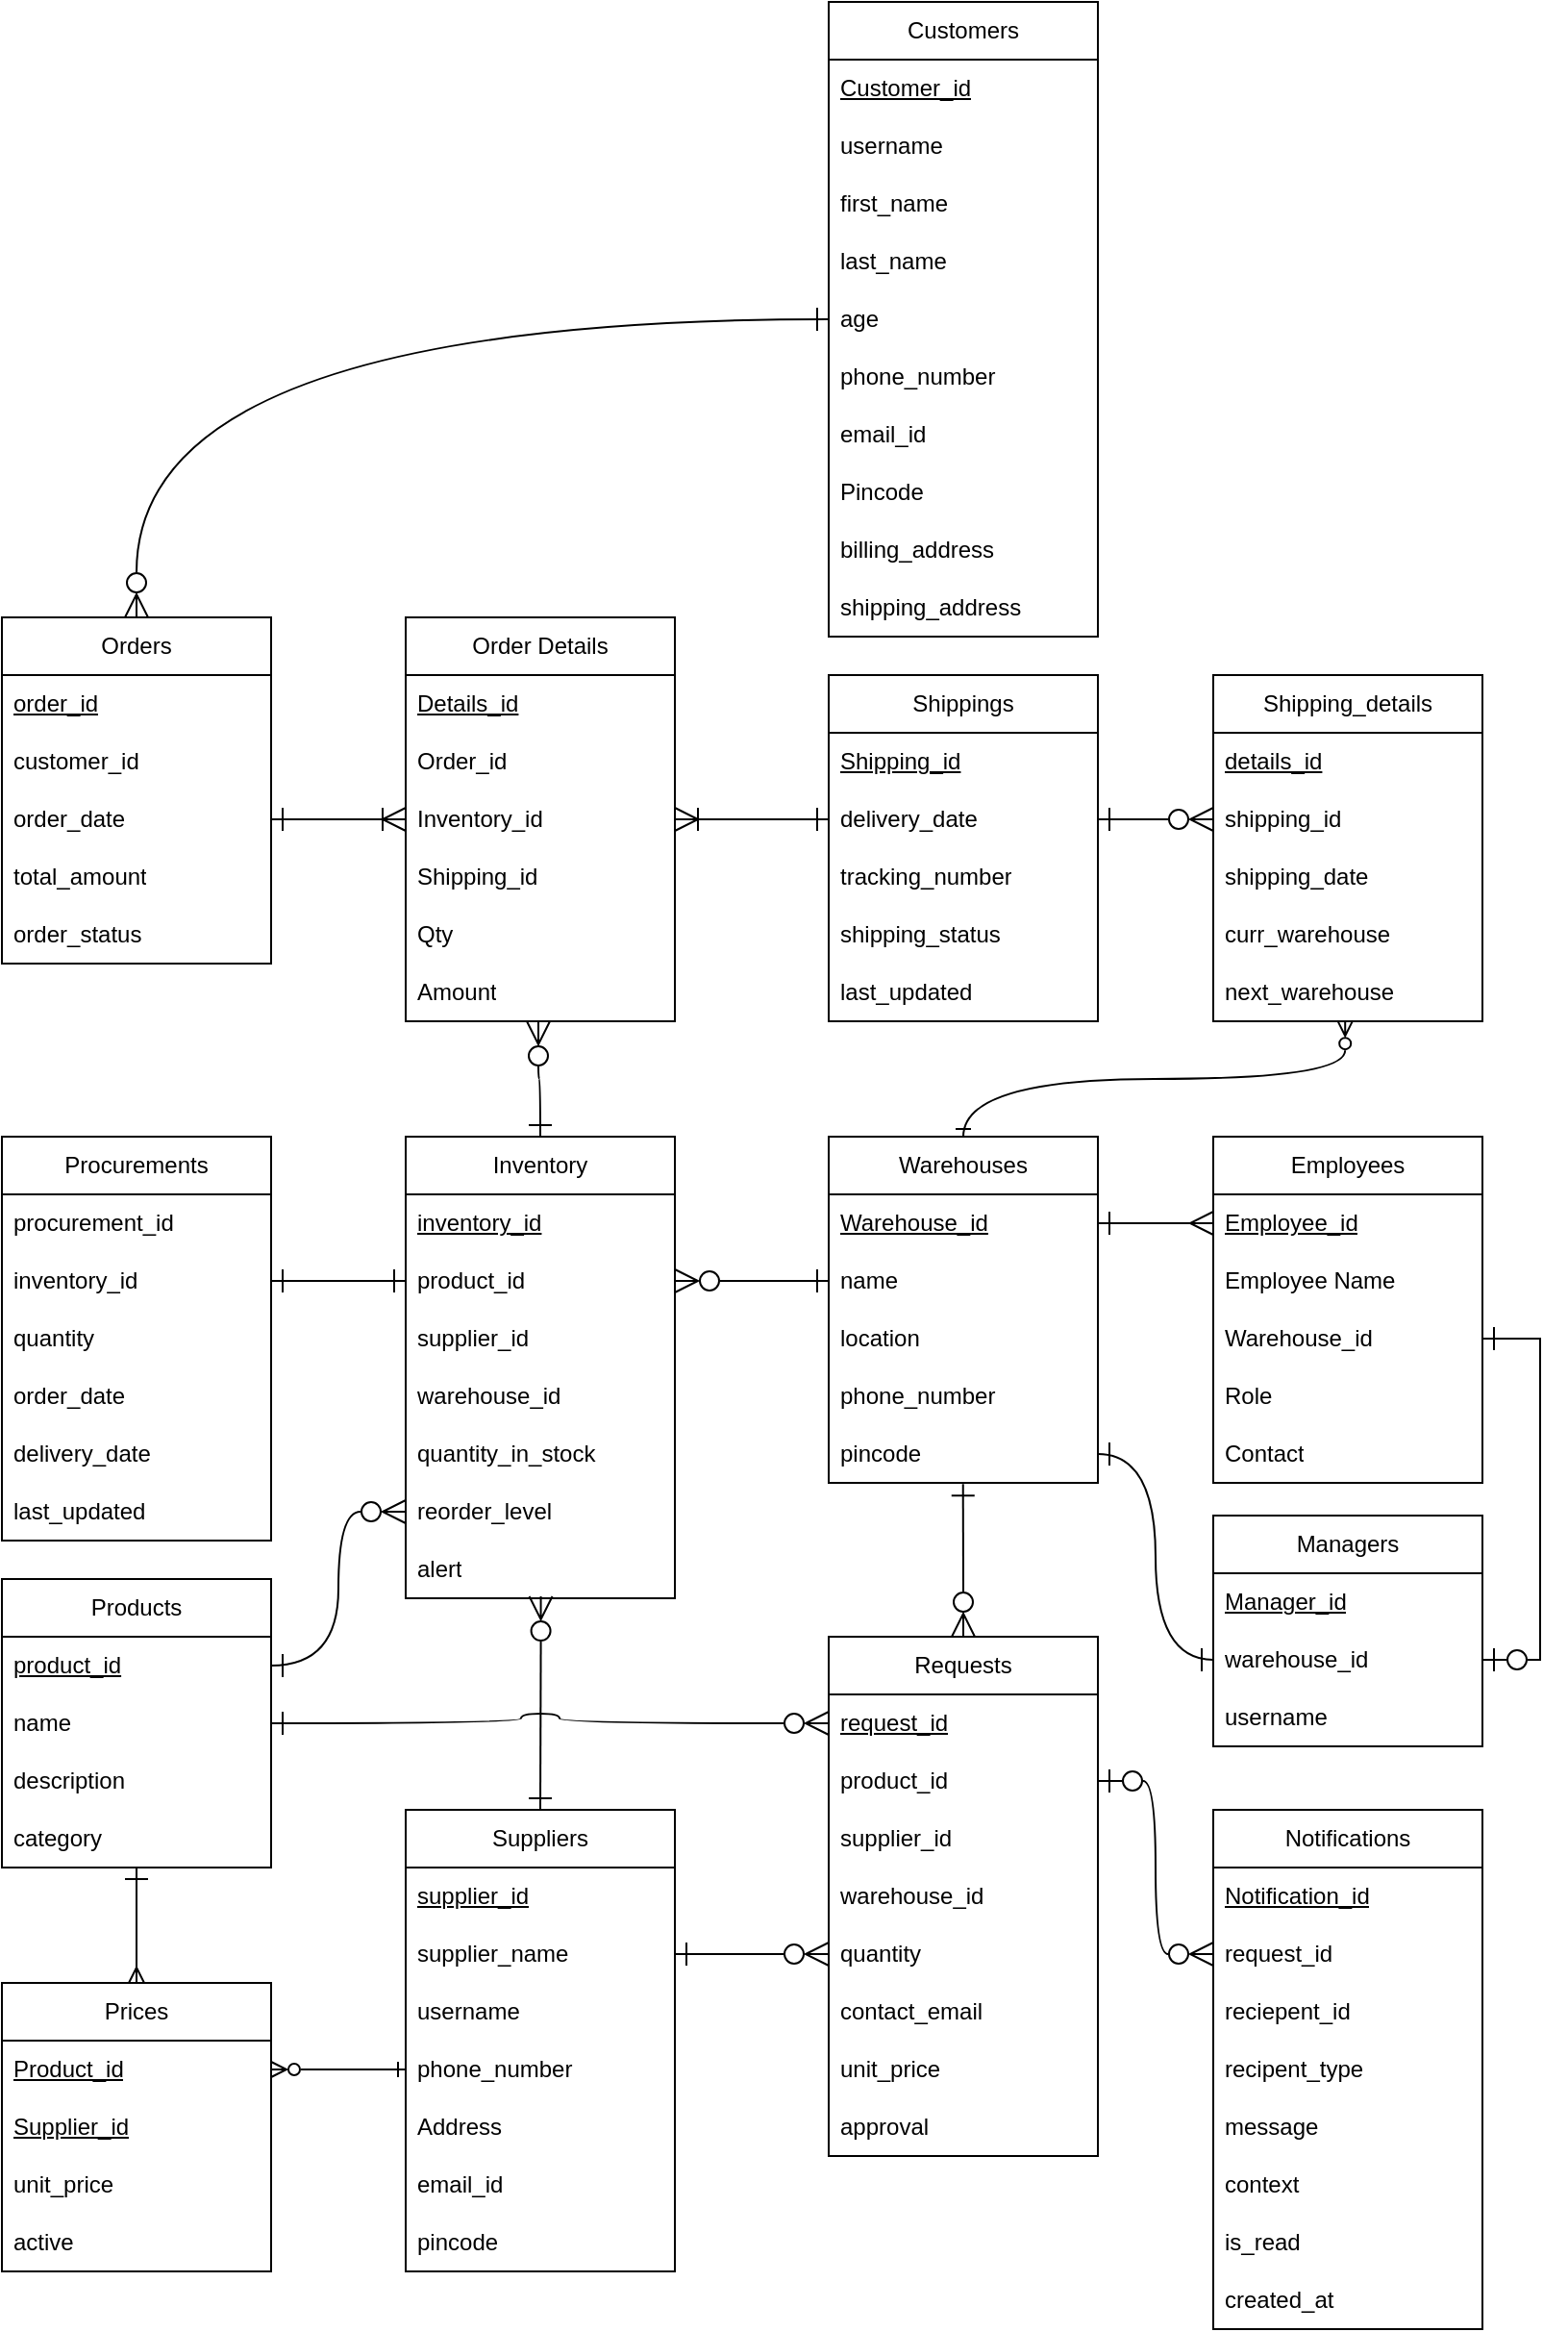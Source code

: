 <mxfile version="26.0.16">
  <diagram name="Page-1" id="Km6-cNK6V3gdRRx0hxhh">
    <mxGraphModel dx="1247" dy="750" grid="1" gridSize="10" guides="1" tooltips="1" connect="1" arrows="1" fold="1" page="1" pageScale="1" pageWidth="1169" pageHeight="1654" background="none" math="0" shadow="0">
      <root>
        <mxCell id="0" />
        <mxCell id="1" parent="0" />
        <mxCell id="Ga13pcRzrcbJUAFMPAMA-5" value="Products" style="swimlane;fontStyle=0;childLayout=stackLayout;horizontal=1;startSize=30;horizontalStack=0;resizeParent=1;resizeParentMax=0;resizeLast=0;collapsible=1;marginBottom=0;whiteSpace=wrap;html=1;" parent="1" vertex="1">
          <mxGeometry x="110" y="860" width="140" height="150" as="geometry" />
        </mxCell>
        <mxCell id="Ga13pcRzrcbJUAFMPAMA-6" value="&lt;u&gt;product_id&lt;span style=&quot;white-space: pre;&quot;&gt;&#x9;&lt;/span&gt;&lt;/u&gt;" style="text;strokeColor=none;fillColor=none;align=left;verticalAlign=middle;spacingLeft=4;spacingRight=4;overflow=hidden;points=[[0,0.5],[1,0.5]];portConstraint=eastwest;rotatable=0;whiteSpace=wrap;html=1;" parent="Ga13pcRzrcbJUAFMPAMA-5" vertex="1">
          <mxGeometry y="30" width="140" height="30" as="geometry" />
        </mxCell>
        <mxCell id="Ga13pcRzrcbJUAFMPAMA-9" value="name" style="text;strokeColor=none;fillColor=none;align=left;verticalAlign=middle;spacingLeft=4;spacingRight=4;overflow=hidden;points=[[0,0.5],[1,0.5]];portConstraint=eastwest;rotatable=0;whiteSpace=wrap;html=1;" parent="Ga13pcRzrcbJUAFMPAMA-5" vertex="1">
          <mxGeometry y="60" width="140" height="30" as="geometry" />
        </mxCell>
        <mxCell id="ywfWl_hOC2knivbd9Ome-31" value="description" style="text;strokeColor=none;fillColor=none;align=left;verticalAlign=middle;spacingLeft=4;spacingRight=4;overflow=hidden;points=[[0,0.5],[1,0.5]];portConstraint=eastwest;rotatable=0;whiteSpace=wrap;html=1;" vertex="1" parent="Ga13pcRzrcbJUAFMPAMA-5">
          <mxGeometry y="90" width="140" height="30" as="geometry" />
        </mxCell>
        <mxCell id="Ga13pcRzrcbJUAFMPAMA-34" value="category" style="text;strokeColor=none;fillColor=none;align=left;verticalAlign=middle;spacingLeft=4;spacingRight=4;overflow=hidden;points=[[0,0.5],[1,0.5]];portConstraint=eastwest;rotatable=0;whiteSpace=wrap;html=1;" parent="Ga13pcRzrcbJUAFMPAMA-5" vertex="1">
          <mxGeometry y="120" width="140" height="30" as="geometry" />
        </mxCell>
        <mxCell id="Ga13pcRzrcbJUAFMPAMA-12" value="Inventory" style="swimlane;fontStyle=0;childLayout=stackLayout;horizontal=1;startSize=30;horizontalStack=0;resizeParent=1;resizeParentMax=0;resizeLast=0;collapsible=1;marginBottom=0;whiteSpace=wrap;html=1;" parent="1" vertex="1">
          <mxGeometry x="320" y="630" width="140" height="240" as="geometry">
            <mxRectangle x="390" y="195" width="90" height="30" as="alternateBounds" />
          </mxGeometry>
        </mxCell>
        <mxCell id="Ga13pcRzrcbJUAFMPAMA-63" value="&lt;u&gt;inventory_id&lt;/u&gt;" style="text;strokeColor=none;fillColor=none;align=left;verticalAlign=middle;spacingLeft=4;spacingRight=4;overflow=hidden;points=[[0,0.5],[1,0.5]];portConstraint=eastwest;rotatable=0;whiteSpace=wrap;html=1;" parent="Ga13pcRzrcbJUAFMPAMA-12" vertex="1">
          <mxGeometry y="30" width="140" height="30" as="geometry" />
        </mxCell>
        <mxCell id="Ga13pcRzrcbJUAFMPAMA-13" value="product_id" style="text;strokeColor=none;fillColor=none;align=left;verticalAlign=middle;spacingLeft=4;spacingRight=4;overflow=hidden;points=[[0,0.5],[1,0.5]];portConstraint=eastwest;rotatable=0;whiteSpace=wrap;html=1;" parent="Ga13pcRzrcbJUAFMPAMA-12" vertex="1">
          <mxGeometry y="60" width="140" height="30" as="geometry" />
        </mxCell>
        <mxCell id="Ga13pcRzrcbJUAFMPAMA-14" value="supplier_id" style="text;strokeColor=none;fillColor=none;align=left;verticalAlign=middle;spacingLeft=4;spacingRight=4;overflow=hidden;points=[[0,0.5],[1,0.5]];portConstraint=eastwest;rotatable=0;whiteSpace=wrap;html=1;" parent="Ga13pcRzrcbJUAFMPAMA-12" vertex="1">
          <mxGeometry y="90" width="140" height="30" as="geometry" />
        </mxCell>
        <mxCell id="Ga13pcRzrcbJUAFMPAMA-15" value="warehouse_id" style="text;strokeColor=none;fillColor=none;align=left;verticalAlign=middle;spacingLeft=4;spacingRight=4;overflow=hidden;points=[[0,0.5],[1,0.5]];portConstraint=eastwest;rotatable=0;whiteSpace=wrap;html=1;" parent="Ga13pcRzrcbJUAFMPAMA-12" vertex="1">
          <mxGeometry y="120" width="140" height="30" as="geometry" />
        </mxCell>
        <mxCell id="Ga13pcRzrcbJUAFMPAMA-27" value="quantity_in_stock" style="text;strokeColor=none;fillColor=none;align=left;verticalAlign=middle;spacingLeft=4;spacingRight=4;overflow=hidden;points=[[0,0.5],[1,0.5]];portConstraint=eastwest;rotatable=0;whiteSpace=wrap;html=1;" parent="Ga13pcRzrcbJUAFMPAMA-12" vertex="1">
          <mxGeometry y="150" width="140" height="30" as="geometry" />
        </mxCell>
        <mxCell id="Ga13pcRzrcbJUAFMPAMA-96" value="reorder_level" style="text;strokeColor=none;fillColor=none;align=left;verticalAlign=middle;spacingLeft=4;spacingRight=4;overflow=hidden;points=[[0,0.5],[1,0.5]];portConstraint=eastwest;rotatable=0;whiteSpace=wrap;html=1;" parent="Ga13pcRzrcbJUAFMPAMA-12" vertex="1">
          <mxGeometry y="180" width="140" height="30" as="geometry" />
        </mxCell>
        <mxCell id="ywfWl_hOC2knivbd9Ome-47" value="alert" style="text;strokeColor=none;fillColor=none;align=left;verticalAlign=middle;spacingLeft=4;spacingRight=4;overflow=hidden;points=[[0,0.5],[1,0.5]];portConstraint=eastwest;rotatable=0;whiteSpace=wrap;html=1;" vertex="1" parent="Ga13pcRzrcbJUAFMPAMA-12">
          <mxGeometry y="210" width="140" height="30" as="geometry" />
        </mxCell>
        <mxCell id="Ga13pcRzrcbJUAFMPAMA-16" value="Suppliers" style="swimlane;fontStyle=0;childLayout=stackLayout;horizontal=1;startSize=30;horizontalStack=0;resizeParent=1;resizeParentMax=0;resizeLast=0;collapsible=1;marginBottom=0;whiteSpace=wrap;html=1;" parent="1" vertex="1">
          <mxGeometry x="320" y="980" width="140" height="240" as="geometry" />
        </mxCell>
        <mxCell id="Ga13pcRzrcbJUAFMPAMA-18" value="&lt;u&gt;supplier_id&lt;/u&gt;" style="text;strokeColor=none;fillColor=none;align=left;verticalAlign=middle;spacingLeft=4;spacingRight=4;overflow=hidden;points=[[0,0.5],[1,0.5]];portConstraint=eastwest;rotatable=0;whiteSpace=wrap;html=1;" parent="Ga13pcRzrcbJUAFMPAMA-16" vertex="1">
          <mxGeometry y="30" width="140" height="30" as="geometry" />
        </mxCell>
        <mxCell id="Ga13pcRzrcbJUAFMPAMA-17" value="supplier_name" style="text;strokeColor=none;fillColor=none;align=left;verticalAlign=middle;spacingLeft=4;spacingRight=4;overflow=hidden;points=[[0,0.5],[1,0.5]];portConstraint=eastwest;rotatable=0;whiteSpace=wrap;html=1;" parent="Ga13pcRzrcbJUAFMPAMA-16" vertex="1">
          <mxGeometry y="60" width="140" height="30" as="geometry" />
        </mxCell>
        <mxCell id="ywfWl_hOC2knivbd9Ome-32" value="username" style="text;strokeColor=none;fillColor=none;align=left;verticalAlign=middle;spacingLeft=4;spacingRight=4;overflow=hidden;points=[[0,0.5],[1,0.5]];portConstraint=eastwest;rotatable=0;whiteSpace=wrap;html=1;" vertex="1" parent="Ga13pcRzrcbJUAFMPAMA-16">
          <mxGeometry y="90" width="140" height="30" as="geometry" />
        </mxCell>
        <mxCell id="Ga13pcRzrcbJUAFMPAMA-19" value="phone_number" style="text;strokeColor=none;fillColor=none;align=left;verticalAlign=middle;spacingLeft=4;spacingRight=4;overflow=hidden;points=[[0,0.5],[1,0.5]];portConstraint=eastwest;rotatable=0;whiteSpace=wrap;html=1;" parent="Ga13pcRzrcbJUAFMPAMA-16" vertex="1">
          <mxGeometry y="120" width="140" height="30" as="geometry" />
        </mxCell>
        <mxCell id="Ga13pcRzrcbJUAFMPAMA-36" value="Address" style="text;strokeColor=none;fillColor=none;align=left;verticalAlign=middle;spacingLeft=4;spacingRight=4;overflow=hidden;points=[[0,0.5],[1,0.5]];portConstraint=eastwest;rotatable=0;whiteSpace=wrap;html=1;" parent="Ga13pcRzrcbJUAFMPAMA-16" vertex="1">
          <mxGeometry y="150" width="140" height="30" as="geometry" />
        </mxCell>
        <mxCell id="ywfWl_hOC2knivbd9Ome-33" value="email_id" style="text;strokeColor=none;fillColor=none;align=left;verticalAlign=middle;spacingLeft=4;spacingRight=4;overflow=hidden;points=[[0,0.5],[1,0.5]];portConstraint=eastwest;rotatable=0;whiteSpace=wrap;html=1;" vertex="1" parent="Ga13pcRzrcbJUAFMPAMA-16">
          <mxGeometry y="180" width="140" height="30" as="geometry" />
        </mxCell>
        <mxCell id="ywfWl_hOC2knivbd9Ome-34" value="pincode" style="text;strokeColor=none;fillColor=none;align=left;verticalAlign=middle;spacingLeft=4;spacingRight=4;overflow=hidden;points=[[0,0.5],[1,0.5]];portConstraint=eastwest;rotatable=0;whiteSpace=wrap;html=1;" vertex="1" parent="Ga13pcRzrcbJUAFMPAMA-16">
          <mxGeometry y="210" width="140" height="30" as="geometry" />
        </mxCell>
        <mxCell id="Ga13pcRzrcbJUAFMPAMA-20" value="Warehouses" style="swimlane;fontStyle=0;childLayout=stackLayout;horizontal=1;startSize=30;horizontalStack=0;resizeParent=1;resizeParentMax=0;resizeLast=0;collapsible=1;marginBottom=0;whiteSpace=wrap;html=1;" parent="1" vertex="1">
          <mxGeometry x="540" y="630" width="140" height="180" as="geometry">
            <mxRectangle x="670" y="165" width="100" height="30" as="alternateBounds" />
          </mxGeometry>
        </mxCell>
        <mxCell id="Ga13pcRzrcbJUAFMPAMA-23" value="&lt;u&gt;Warehouse_id&lt;/u&gt;" style="text;strokeColor=none;fillColor=none;align=left;verticalAlign=middle;spacingLeft=4;spacingRight=4;overflow=hidden;points=[[0,0.5],[1,0.5]];portConstraint=eastwest;rotatable=0;whiteSpace=wrap;html=1;" parent="Ga13pcRzrcbJUAFMPAMA-20" vertex="1">
          <mxGeometry y="30" width="140" height="30" as="geometry" />
        </mxCell>
        <mxCell id="Ga13pcRzrcbJUAFMPAMA-22" value="name" style="text;strokeColor=none;fillColor=none;align=left;verticalAlign=middle;spacingLeft=4;spacingRight=4;overflow=hidden;points=[[0,0.5],[1,0.5]];portConstraint=eastwest;rotatable=0;whiteSpace=wrap;html=1;" parent="Ga13pcRzrcbJUAFMPAMA-20" vertex="1">
          <mxGeometry y="60" width="140" height="30" as="geometry" />
        </mxCell>
        <mxCell id="Ga13pcRzrcbJUAFMPAMA-24" value="location" style="text;strokeColor=none;fillColor=none;align=left;verticalAlign=middle;spacingLeft=4;spacingRight=4;overflow=hidden;points=[[0,0.5],[1,0.5]];portConstraint=eastwest;rotatable=0;whiteSpace=wrap;html=1;" parent="Ga13pcRzrcbJUAFMPAMA-20" vertex="1">
          <mxGeometry y="90" width="140" height="30" as="geometry" />
        </mxCell>
        <mxCell id="Ga13pcRzrcbJUAFMPAMA-25" value="phone_number" style="text;strokeColor=none;fillColor=none;align=left;verticalAlign=middle;spacingLeft=4;spacingRight=4;overflow=hidden;points=[[0,0.5],[1,0.5]];portConstraint=eastwest;rotatable=0;whiteSpace=wrap;html=1;" parent="Ga13pcRzrcbJUAFMPAMA-20" vertex="1">
          <mxGeometry y="120" width="140" height="30" as="geometry" />
        </mxCell>
        <mxCell id="ywfWl_hOC2knivbd9Ome-40" value="pincode" style="text;strokeColor=none;fillColor=none;align=left;verticalAlign=middle;spacingLeft=4;spacingRight=4;overflow=hidden;points=[[0,0.5],[1,0.5]];portConstraint=eastwest;rotatable=0;whiteSpace=wrap;html=1;" vertex="1" parent="Ga13pcRzrcbJUAFMPAMA-20">
          <mxGeometry y="150" width="140" height="30" as="geometry" />
        </mxCell>
        <mxCell id="Ga13pcRzrcbJUAFMPAMA-37" value="Order Details" style="swimlane;fontStyle=0;childLayout=stackLayout;horizontal=1;startSize=30;horizontalStack=0;resizeParent=1;resizeParentMax=0;resizeLast=0;collapsible=1;marginBottom=0;whiteSpace=wrap;html=1;" parent="1" vertex="1">
          <mxGeometry x="320" y="360" width="140" height="210" as="geometry" />
        </mxCell>
        <mxCell id="Ga13pcRzrcbJUAFMPAMA-62" value="&lt;u&gt;Details_id&lt;/u&gt;" style="text;strokeColor=none;fillColor=none;align=left;verticalAlign=middle;spacingLeft=4;spacingRight=4;overflow=hidden;points=[[0,0.5],[1,0.5]];portConstraint=eastwest;rotatable=0;whiteSpace=wrap;html=1;" parent="Ga13pcRzrcbJUAFMPAMA-37" vertex="1">
          <mxGeometry y="30" width="140" height="30" as="geometry" />
        </mxCell>
        <mxCell id="Ga13pcRzrcbJUAFMPAMA-39" value="Order_id" style="text;strokeColor=none;fillColor=none;align=left;verticalAlign=middle;spacingLeft=4;spacingRight=4;overflow=hidden;points=[[0,0.5],[1,0.5]];portConstraint=eastwest;rotatable=0;whiteSpace=wrap;html=1;" parent="Ga13pcRzrcbJUAFMPAMA-37" vertex="1">
          <mxGeometry y="60" width="140" height="30" as="geometry" />
        </mxCell>
        <mxCell id="Ga13pcRzrcbJUAFMPAMA-38" value="Inventory_id" style="text;strokeColor=none;fillColor=none;align=left;verticalAlign=middle;spacingLeft=4;spacingRight=4;overflow=hidden;points=[[0,0.5],[1,0.5]];portConstraint=eastwest;rotatable=0;whiteSpace=wrap;html=1;" parent="Ga13pcRzrcbJUAFMPAMA-37" vertex="1">
          <mxGeometry y="90" width="140" height="30" as="geometry" />
        </mxCell>
        <mxCell id="Ga13pcRzrcbJUAFMPAMA-43" value="Shipping_id" style="text;strokeColor=none;fillColor=none;align=left;verticalAlign=middle;spacingLeft=4;spacingRight=4;overflow=hidden;points=[[0,0.5],[1,0.5]];portConstraint=eastwest;rotatable=0;whiteSpace=wrap;html=1;" parent="Ga13pcRzrcbJUAFMPAMA-37" vertex="1">
          <mxGeometry y="120" width="140" height="30" as="geometry" />
        </mxCell>
        <mxCell id="Ga13pcRzrcbJUAFMPAMA-40" value="Qty" style="text;strokeColor=none;fillColor=none;align=left;verticalAlign=middle;spacingLeft=4;spacingRight=4;overflow=hidden;points=[[0,0.5],[1,0.5]];portConstraint=eastwest;rotatable=0;whiteSpace=wrap;html=1;" parent="Ga13pcRzrcbJUAFMPAMA-37" vertex="1">
          <mxGeometry y="150" width="140" height="30" as="geometry" />
        </mxCell>
        <mxCell id="ywfWl_hOC2knivbd9Ome-50" value="Amount" style="text;strokeColor=none;fillColor=none;align=left;verticalAlign=middle;spacingLeft=4;spacingRight=4;overflow=hidden;points=[[0,0.5],[1,0.5]];portConstraint=eastwest;rotatable=0;whiteSpace=wrap;html=1;" vertex="1" parent="Ga13pcRzrcbJUAFMPAMA-37">
          <mxGeometry y="180" width="140" height="30" as="geometry" />
        </mxCell>
        <mxCell id="Ga13pcRzrcbJUAFMPAMA-45" value="Shippings" style="swimlane;fontStyle=0;childLayout=stackLayout;horizontal=1;startSize=30;horizontalStack=0;resizeParent=1;resizeParentMax=0;resizeLast=0;collapsible=1;marginBottom=0;whiteSpace=wrap;html=1;" parent="1" vertex="1">
          <mxGeometry x="540" y="390" width="140" height="180" as="geometry">
            <mxRectangle x="600" y="590" width="90" height="30" as="alternateBounds" />
          </mxGeometry>
        </mxCell>
        <mxCell id="Ga13pcRzrcbJUAFMPAMA-47" value="Shipping_id" style="text;strokeColor=none;fillColor=none;align=left;verticalAlign=middle;spacingLeft=4;spacingRight=4;overflow=hidden;points=[[0,0.5],[1,0.5]];portConstraint=eastwest;rotatable=0;whiteSpace=wrap;html=1;fontStyle=4" parent="Ga13pcRzrcbJUAFMPAMA-45" vertex="1">
          <mxGeometry y="30" width="140" height="30" as="geometry" />
        </mxCell>
        <mxCell id="Ga13pcRzrcbJUAFMPAMA-50" value="delivery_date" style="text;strokeColor=none;fillColor=none;align=left;verticalAlign=middle;spacingLeft=4;spacingRight=4;overflow=hidden;points=[[0,0.5],[1,0.5]];portConstraint=eastwest;rotatable=0;whiteSpace=wrap;html=1;" parent="Ga13pcRzrcbJUAFMPAMA-45" vertex="1">
          <mxGeometry y="60" width="140" height="30" as="geometry" />
        </mxCell>
        <mxCell id="Ga13pcRzrcbJUAFMPAMA-52" value="tracking_number" style="text;strokeColor=none;fillColor=none;align=left;verticalAlign=middle;spacingLeft=4;spacingRight=4;overflow=hidden;points=[[0,0.5],[1,0.5]];portConstraint=eastwest;rotatable=0;whiteSpace=wrap;html=1;" parent="Ga13pcRzrcbJUAFMPAMA-45" vertex="1">
          <mxGeometry y="90" width="140" height="30" as="geometry" />
        </mxCell>
        <mxCell id="Ga13pcRzrcbJUAFMPAMA-90" value="shipping_status" style="text;strokeColor=none;fillColor=none;align=left;verticalAlign=middle;spacingLeft=4;spacingRight=4;overflow=hidden;points=[[0,0.5],[1,0.5]];portConstraint=eastwest;rotatable=0;whiteSpace=wrap;html=1;" parent="Ga13pcRzrcbJUAFMPAMA-45" vertex="1">
          <mxGeometry y="120" width="140" height="30" as="geometry" />
        </mxCell>
        <mxCell id="ywfWl_hOC2knivbd9Ome-21" value="last_updated" style="text;strokeColor=none;fillColor=none;align=left;verticalAlign=middle;spacingLeft=4;spacingRight=4;overflow=hidden;points=[[0,0.5],[1,0.5]];portConstraint=eastwest;rotatable=0;whiteSpace=wrap;html=1;" vertex="1" parent="Ga13pcRzrcbJUAFMPAMA-45">
          <mxGeometry y="150" width="140" height="30" as="geometry" />
        </mxCell>
        <mxCell id="Ga13pcRzrcbJUAFMPAMA-53" value="Orders" style="swimlane;fontStyle=0;childLayout=stackLayout;horizontal=1;startSize=30;horizontalStack=0;resizeParent=1;resizeParentMax=0;resizeLast=0;collapsible=1;marginBottom=0;whiteSpace=wrap;html=1;" parent="1" vertex="1">
          <mxGeometry x="110" y="360" width="140" height="180" as="geometry" />
        </mxCell>
        <mxCell id="Ga13pcRzrcbJUAFMPAMA-54" value="&lt;u&gt;order_id&lt;/u&gt;" style="text;strokeColor=none;fillColor=none;align=left;verticalAlign=middle;spacingLeft=4;spacingRight=4;overflow=hidden;points=[[0,0.5],[1,0.5]];portConstraint=eastwest;rotatable=0;whiteSpace=wrap;html=1;" parent="Ga13pcRzrcbJUAFMPAMA-53" vertex="1">
          <mxGeometry y="30" width="140" height="30" as="geometry" />
        </mxCell>
        <mxCell id="Ga13pcRzrcbJUAFMPAMA-56" value="customer_id" style="text;strokeColor=none;fillColor=none;align=left;verticalAlign=middle;spacingLeft=4;spacingRight=4;overflow=hidden;points=[[0,0.5],[1,0.5]];portConstraint=eastwest;rotatable=0;whiteSpace=wrap;html=1;" parent="Ga13pcRzrcbJUAFMPAMA-53" vertex="1">
          <mxGeometry y="60" width="140" height="30" as="geometry" />
        </mxCell>
        <mxCell id="Ga13pcRzrcbJUAFMPAMA-58" value="order_date" style="text;strokeColor=none;fillColor=none;align=left;verticalAlign=middle;spacingLeft=4;spacingRight=4;overflow=hidden;points=[[0,0.5],[1,0.5]];portConstraint=eastwest;rotatable=0;whiteSpace=wrap;html=1;" parent="Ga13pcRzrcbJUAFMPAMA-53" vertex="1">
          <mxGeometry y="90" width="140" height="30" as="geometry" />
        </mxCell>
        <mxCell id="Ga13pcRzrcbJUAFMPAMA-60" value="total_amount" style="text;strokeColor=none;fillColor=none;align=left;verticalAlign=middle;spacingLeft=4;spacingRight=4;overflow=hidden;points=[[0,0.5],[1,0.5]];portConstraint=eastwest;rotatable=0;whiteSpace=wrap;html=1;" parent="Ga13pcRzrcbJUAFMPAMA-53" vertex="1">
          <mxGeometry y="120" width="140" height="30" as="geometry" />
        </mxCell>
        <mxCell id="Ga13pcRzrcbJUAFMPAMA-61" value="order_status" style="text;strokeColor=none;fillColor=none;align=left;verticalAlign=middle;spacingLeft=4;spacingRight=4;overflow=hidden;points=[[0,0.5],[1,0.5]];portConstraint=eastwest;rotatable=0;whiteSpace=wrap;html=1;" parent="Ga13pcRzrcbJUAFMPAMA-53" vertex="1">
          <mxGeometry y="150" width="140" height="30" as="geometry" />
        </mxCell>
        <mxCell id="yZHy1TGGfn-NWCBHtpEP-7" style="edgeStyle=orthogonalEdgeStyle;shape=connector;curved=1;rounded=0;orthogonalLoop=1;jettySize=auto;html=1;entryX=0;entryY=0.5;entryDx=0;entryDy=0;strokeColor=default;align=center;verticalAlign=middle;fontFamily=Helvetica;fontSize=11;fontColor=default;labelBackgroundColor=default;startArrow=ERone;startFill=0;startSize=10;endArrow=ERone;endSize=10;endFill=0;exitX=1;exitY=0.5;exitDx=0;exitDy=0;" parent="1" source="Ga13pcRzrcbJUAFMPAMA-65" target="Ga13pcRzrcbJUAFMPAMA-13" edge="1">
          <mxGeometry relative="1" as="geometry" />
        </mxCell>
        <mxCell id="Ga13pcRzrcbJUAFMPAMA-64" value="Procurements" style="swimlane;fontStyle=0;childLayout=stackLayout;horizontal=1;startSize=30;horizontalStack=0;resizeParent=1;resizeParentMax=0;resizeLast=0;collapsible=1;marginBottom=0;whiteSpace=wrap;html=1;" parent="1" vertex="1">
          <mxGeometry x="110" y="630" width="140" height="210" as="geometry" />
        </mxCell>
        <mxCell id="yZHy1TGGfn-NWCBHtpEP-76" value="procurement_id" style="text;strokeColor=none;fillColor=none;align=left;verticalAlign=middle;spacingLeft=4;spacingRight=4;overflow=hidden;points=[[0,0.5],[1,0.5]];portConstraint=eastwest;rotatable=0;whiteSpace=wrap;html=1;" parent="Ga13pcRzrcbJUAFMPAMA-64" vertex="1">
          <mxGeometry y="30" width="140" height="30" as="geometry" />
        </mxCell>
        <mxCell id="Ga13pcRzrcbJUAFMPAMA-65" value="inventory_id" style="text;strokeColor=none;fillColor=none;align=left;verticalAlign=middle;spacingLeft=4;spacingRight=4;overflow=hidden;points=[[0,0.5],[1,0.5]];portConstraint=eastwest;rotatable=0;whiteSpace=wrap;html=1;" parent="Ga13pcRzrcbJUAFMPAMA-64" vertex="1">
          <mxGeometry y="60" width="140" height="30" as="geometry" />
        </mxCell>
        <mxCell id="Ga13pcRzrcbJUAFMPAMA-69" value="quantity" style="text;strokeColor=none;fillColor=none;align=left;verticalAlign=middle;spacingLeft=4;spacingRight=4;overflow=hidden;points=[[0,0.5],[1,0.5]];portConstraint=eastwest;rotatable=0;whiteSpace=wrap;html=1;" parent="Ga13pcRzrcbJUAFMPAMA-64" vertex="1">
          <mxGeometry y="90" width="140" height="30" as="geometry" />
        </mxCell>
        <mxCell id="Ga13pcRzrcbJUAFMPAMA-94" value="order_date" style="text;strokeColor=none;fillColor=none;align=left;verticalAlign=middle;spacingLeft=4;spacingRight=4;overflow=hidden;points=[[0,0.5],[1,0.5]];portConstraint=eastwest;rotatable=0;whiteSpace=wrap;html=1;" parent="Ga13pcRzrcbJUAFMPAMA-64" vertex="1">
          <mxGeometry y="120" width="140" height="30" as="geometry" />
        </mxCell>
        <mxCell id="Ga13pcRzrcbJUAFMPAMA-95" value="delivery_date" style="text;strokeColor=none;fillColor=none;align=left;verticalAlign=middle;spacingLeft=4;spacingRight=4;overflow=hidden;points=[[0,0.5],[1,0.5]];portConstraint=eastwest;rotatable=0;whiteSpace=wrap;html=1;" parent="Ga13pcRzrcbJUAFMPAMA-64" vertex="1">
          <mxGeometry y="150" width="140" height="30" as="geometry" />
        </mxCell>
        <mxCell id="ywfWl_hOC2knivbd9Ome-30" value="last_updated" style="text;strokeColor=none;fillColor=none;align=left;verticalAlign=middle;spacingLeft=4;spacingRight=4;overflow=hidden;points=[[0,0.5],[1,0.5]];portConstraint=eastwest;rotatable=0;whiteSpace=wrap;html=1;" vertex="1" parent="Ga13pcRzrcbJUAFMPAMA-64">
          <mxGeometry y="180" width="140" height="30" as="geometry" />
        </mxCell>
        <mxCell id="Ga13pcRzrcbJUAFMPAMA-70" value="Employees" style="swimlane;fontStyle=0;childLayout=stackLayout;horizontal=1;startSize=30;horizontalStack=0;resizeParent=1;resizeParentMax=0;resizeLast=0;collapsible=1;marginBottom=0;whiteSpace=wrap;html=1;" parent="1" vertex="1">
          <mxGeometry x="740" y="630" width="140" height="180" as="geometry" />
        </mxCell>
        <mxCell id="Ga13pcRzrcbJUAFMPAMA-71" value="&lt;u&gt;Employee_id&lt;/u&gt;" style="text;strokeColor=none;fillColor=none;align=left;verticalAlign=middle;spacingLeft=4;spacingRight=4;overflow=hidden;points=[[0,0.5],[1,0.5]];portConstraint=eastwest;rotatable=0;whiteSpace=wrap;html=1;" parent="Ga13pcRzrcbJUAFMPAMA-70" vertex="1">
          <mxGeometry y="30" width="140" height="30" as="geometry" />
        </mxCell>
        <mxCell id="Ga13pcRzrcbJUAFMPAMA-72" value="Employee Name" style="text;strokeColor=none;fillColor=none;align=left;verticalAlign=middle;spacingLeft=4;spacingRight=4;overflow=hidden;points=[[0,0.5],[1,0.5]];portConstraint=eastwest;rotatable=0;whiteSpace=wrap;html=1;" parent="Ga13pcRzrcbJUAFMPAMA-70" vertex="1">
          <mxGeometry y="60" width="140" height="30" as="geometry" />
        </mxCell>
        <mxCell id="Ga13pcRzrcbJUAFMPAMA-74" value="Warehouse_id" style="text;strokeColor=none;fillColor=none;align=left;verticalAlign=middle;spacingLeft=4;spacingRight=4;overflow=hidden;points=[[0,0.5],[1,0.5]];portConstraint=eastwest;rotatable=0;whiteSpace=wrap;html=1;" parent="Ga13pcRzrcbJUAFMPAMA-70" vertex="1">
          <mxGeometry y="90" width="140" height="30" as="geometry" />
        </mxCell>
        <mxCell id="Ga13pcRzrcbJUAFMPAMA-75" value="Role" style="text;strokeColor=none;fillColor=none;align=left;verticalAlign=middle;spacingLeft=4;spacingRight=4;overflow=hidden;points=[[0,0.5],[1,0.5]];portConstraint=eastwest;rotatable=0;whiteSpace=wrap;html=1;" parent="Ga13pcRzrcbJUAFMPAMA-70" vertex="1">
          <mxGeometry y="120" width="140" height="30" as="geometry" />
        </mxCell>
        <mxCell id="Ga13pcRzrcbJUAFMPAMA-76" value="Contact" style="text;strokeColor=none;fillColor=none;align=left;verticalAlign=middle;spacingLeft=4;spacingRight=4;overflow=hidden;points=[[0,0.5],[1,0.5]];portConstraint=eastwest;rotatable=0;whiteSpace=wrap;html=1;" parent="Ga13pcRzrcbJUAFMPAMA-70" vertex="1">
          <mxGeometry y="150" width="140" height="30" as="geometry" />
        </mxCell>
        <mxCell id="Ga13pcRzrcbJUAFMPAMA-77" value="Customers" style="swimlane;fontStyle=0;childLayout=stackLayout;horizontal=1;startSize=30;horizontalStack=0;resizeParent=1;resizeParentMax=0;resizeLast=0;collapsible=1;marginBottom=0;whiteSpace=wrap;html=1;" parent="1" vertex="1">
          <mxGeometry x="540" y="40" width="140" height="330" as="geometry" />
        </mxCell>
        <mxCell id="Ga13pcRzrcbJUAFMPAMA-79" value="&lt;u&gt;Customer_id&lt;/u&gt;" style="text;strokeColor=none;fillColor=none;align=left;verticalAlign=middle;spacingLeft=4;spacingRight=4;overflow=hidden;points=[[0,0.5],[1,0.5]];portConstraint=eastwest;rotatable=0;whiteSpace=wrap;html=1;" parent="Ga13pcRzrcbJUAFMPAMA-77" vertex="1">
          <mxGeometry y="30" width="140" height="30" as="geometry" />
        </mxCell>
        <mxCell id="ywfWl_hOC2knivbd9Ome-39" value="username" style="text;strokeColor=none;fillColor=none;align=left;verticalAlign=middle;spacingLeft=4;spacingRight=4;overflow=hidden;points=[[0,0.5],[1,0.5]];portConstraint=eastwest;rotatable=0;whiteSpace=wrap;html=1;" vertex="1" parent="Ga13pcRzrcbJUAFMPAMA-77">
          <mxGeometry y="60" width="140" height="30" as="geometry" />
        </mxCell>
        <mxCell id="Ga13pcRzrcbJUAFMPAMA-80" value="first_name" style="text;strokeColor=none;fillColor=none;align=left;verticalAlign=middle;spacingLeft=4;spacingRight=4;overflow=hidden;points=[[0,0.5],[1,0.5]];portConstraint=eastwest;rotatable=0;whiteSpace=wrap;html=1;" parent="Ga13pcRzrcbJUAFMPAMA-77" vertex="1">
          <mxGeometry y="90" width="140" height="30" as="geometry" />
        </mxCell>
        <mxCell id="ywfWl_hOC2knivbd9Ome-36" value="last_name" style="text;strokeColor=none;fillColor=none;align=left;verticalAlign=middle;spacingLeft=4;spacingRight=4;overflow=hidden;points=[[0,0.5],[1,0.5]];portConstraint=eastwest;rotatable=0;whiteSpace=wrap;html=1;" vertex="1" parent="Ga13pcRzrcbJUAFMPAMA-77">
          <mxGeometry y="120" width="140" height="30" as="geometry" />
        </mxCell>
        <mxCell id="ywfWl_hOC2knivbd9Ome-37" value="age" style="text;strokeColor=none;fillColor=none;align=left;verticalAlign=middle;spacingLeft=4;spacingRight=4;overflow=hidden;points=[[0,0.5],[1,0.5]];portConstraint=eastwest;rotatable=0;whiteSpace=wrap;html=1;" vertex="1" parent="Ga13pcRzrcbJUAFMPAMA-77">
          <mxGeometry y="150" width="140" height="30" as="geometry" />
        </mxCell>
        <mxCell id="Ga13pcRzrcbJUAFMPAMA-83" value="phone_number" style="text;strokeColor=none;fillColor=none;align=left;verticalAlign=middle;spacingLeft=4;spacingRight=4;overflow=hidden;points=[[0,0.5],[1,0.5]];portConstraint=eastwest;rotatable=0;whiteSpace=wrap;html=1;" parent="Ga13pcRzrcbJUAFMPAMA-77" vertex="1">
          <mxGeometry y="180" width="140" height="30" as="geometry" />
        </mxCell>
        <mxCell id="ywfWl_hOC2knivbd9Ome-38" value="email_id" style="text;strokeColor=none;fillColor=none;align=left;verticalAlign=middle;spacingLeft=4;spacingRight=4;overflow=hidden;points=[[0,0.5],[1,0.5]];portConstraint=eastwest;rotatable=0;whiteSpace=wrap;html=1;" vertex="1" parent="Ga13pcRzrcbJUAFMPAMA-77">
          <mxGeometry y="210" width="140" height="30" as="geometry" />
        </mxCell>
        <mxCell id="Ga13pcRzrcbJUAFMPAMA-81" value="Pincode" style="text;strokeColor=none;fillColor=none;align=left;verticalAlign=middle;spacingLeft=4;spacingRight=4;overflow=hidden;points=[[0,0.5],[1,0.5]];portConstraint=eastwest;rotatable=0;whiteSpace=wrap;html=1;" parent="Ga13pcRzrcbJUAFMPAMA-77" vertex="1">
          <mxGeometry y="240" width="140" height="30" as="geometry" />
        </mxCell>
        <mxCell id="Ga13pcRzrcbJUAFMPAMA-84" value="billing_address" style="text;strokeColor=none;fillColor=none;align=left;verticalAlign=middle;spacingLeft=4;spacingRight=4;overflow=hidden;points=[[0,0.5],[1,0.5]];portConstraint=eastwest;rotatable=0;whiteSpace=wrap;html=1;" parent="Ga13pcRzrcbJUAFMPAMA-77" vertex="1">
          <mxGeometry y="270" width="140" height="30" as="geometry" />
        </mxCell>
        <mxCell id="Ga13pcRzrcbJUAFMPAMA-85" value="shipping_address" style="text;strokeColor=none;fillColor=none;align=left;verticalAlign=middle;spacingLeft=4;spacingRight=4;overflow=hidden;points=[[0,0.5],[1,0.5]];portConstraint=eastwest;rotatable=0;whiteSpace=wrap;html=1;" parent="Ga13pcRzrcbJUAFMPAMA-77" vertex="1">
          <mxGeometry y="300" width="140" height="30" as="geometry" />
        </mxCell>
        <mxCell id="Ga13pcRzrcbJUAFMPAMA-92" style="edgeStyle=orthogonalEdgeStyle;rounded=0;orthogonalLoop=1;jettySize=auto;html=1;exitX=0.5;exitY=0;exitDx=0;exitDy=0;entryX=0;entryY=0.5;entryDx=0;entryDy=0;curved=1;startArrow=ERzeroToMany;startFill=0;endArrow=ERone;endFill=0;endSize=10;startSize=10;" parent="1" source="Ga13pcRzrcbJUAFMPAMA-53" target="Ga13pcRzrcbJUAFMPAMA-77" edge="1">
          <mxGeometry relative="1" as="geometry" />
        </mxCell>
        <mxCell id="yZHy1TGGfn-NWCBHtpEP-1" style="edgeStyle=orthogonalEdgeStyle;shape=connector;curved=1;rounded=0;orthogonalLoop=1;jettySize=auto;html=1;entryX=0;entryY=0.5;entryDx=0;entryDy=0;strokeColor=default;align=center;verticalAlign=middle;fontFamily=Helvetica;fontSize=11;fontColor=default;labelBackgroundColor=default;startArrow=ERone;startFill=0;startSize=10;endArrow=ERoneToMany;endSize=10;endFill=0;" parent="1" source="Ga13pcRzrcbJUAFMPAMA-58" target="Ga13pcRzrcbJUAFMPAMA-38" edge="1">
          <mxGeometry relative="1" as="geometry" />
        </mxCell>
        <mxCell id="yZHy1TGGfn-NWCBHtpEP-2" style="edgeStyle=orthogonalEdgeStyle;shape=connector;curved=1;rounded=0;orthogonalLoop=1;jettySize=auto;html=1;entryX=0;entryY=0.5;entryDx=0;entryDy=0;strokeColor=default;align=center;verticalAlign=middle;fontFamily=Helvetica;fontSize=11;fontColor=default;labelBackgroundColor=default;startArrow=ERoneToMany;startFill=0;startSize=10;endArrow=ERone;endSize=10;endFill=0;" parent="1" source="Ga13pcRzrcbJUAFMPAMA-38" target="Ga13pcRzrcbJUAFMPAMA-50" edge="1">
          <mxGeometry relative="1" as="geometry" />
        </mxCell>
        <mxCell id="yZHy1TGGfn-NWCBHtpEP-4" style="edgeStyle=orthogonalEdgeStyle;shape=connector;curved=1;rounded=0;orthogonalLoop=1;jettySize=auto;html=1;strokeColor=default;align=center;verticalAlign=middle;fontFamily=Helvetica;fontSize=11;fontColor=default;labelBackgroundColor=default;startArrow=ERone;startFill=0;startSize=10;endArrow=ERzeroToMany;endSize=10;endFill=0;exitX=0.5;exitY=0;exitDx=0;exitDy=0;" parent="1" source="Ga13pcRzrcbJUAFMPAMA-12" edge="1">
          <mxGeometry relative="1" as="geometry">
            <mxPoint x="710" y="560" as="sourcePoint" />
            <Array as="points">
              <mxPoint x="390" y="600" />
              <mxPoint x="389" y="600" />
            </Array>
            <mxPoint x="389" y="570" as="targetPoint" />
          </mxGeometry>
        </mxCell>
        <mxCell id="yZHy1TGGfn-NWCBHtpEP-5" style="edgeStyle=orthogonalEdgeStyle;shape=connector;curved=1;rounded=0;orthogonalLoop=1;jettySize=auto;html=1;exitX=1;exitY=0.5;exitDx=0;exitDy=0;strokeColor=default;align=center;verticalAlign=middle;fontFamily=Helvetica;fontSize=11;fontColor=default;labelBackgroundColor=default;startArrow=ERone;startFill=0;startSize=10;endArrow=ERzeroToMany;endSize=10;endFill=0;" parent="1" source="Ga13pcRzrcbJUAFMPAMA-6" target="Ga13pcRzrcbJUAFMPAMA-96" edge="1">
          <mxGeometry relative="1" as="geometry" />
        </mxCell>
        <mxCell id="yZHy1TGGfn-NWCBHtpEP-6" style="edgeStyle=orthogonalEdgeStyle;shape=connector;curved=1;rounded=0;orthogonalLoop=1;jettySize=auto;html=1;strokeColor=default;align=center;verticalAlign=middle;fontFamily=Helvetica;fontSize=11;fontColor=default;labelBackgroundColor=default;startArrow=ERzeroToMany;startFill=0;startSize=10;endArrow=ERone;endSize=10;endFill=0;exitX=0.502;exitY=0.967;exitDx=0;exitDy=0;exitPerimeter=0;entryX=0.5;entryY=0;entryDx=0;entryDy=0;" parent="1" source="ywfWl_hOC2knivbd9Ome-47" target="Ga13pcRzrcbJUAFMPAMA-16" edge="1">
          <mxGeometry relative="1" as="geometry" />
        </mxCell>
        <mxCell id="yZHy1TGGfn-NWCBHtpEP-8" style="edgeStyle=orthogonalEdgeStyle;shape=connector;curved=1;rounded=0;orthogonalLoop=1;jettySize=auto;html=1;entryX=0;entryY=0.5;entryDx=0;entryDy=0;strokeColor=default;align=center;verticalAlign=middle;fontFamily=Helvetica;fontSize=11;fontColor=default;labelBackgroundColor=default;startArrow=ERzeroToMany;startFill=0;startSize=10;endArrow=ERone;endSize=10;endFill=0;" parent="1" source="Ga13pcRzrcbJUAFMPAMA-13" target="Ga13pcRzrcbJUAFMPAMA-22" edge="1">
          <mxGeometry relative="1" as="geometry" />
        </mxCell>
        <mxCell id="yZHy1TGGfn-NWCBHtpEP-9" style="edgeStyle=orthogonalEdgeStyle;shape=connector;curved=1;rounded=0;orthogonalLoop=1;jettySize=auto;html=1;strokeColor=default;align=center;verticalAlign=middle;fontFamily=Helvetica;fontSize=11;fontColor=default;labelBackgroundColor=default;startArrow=ERone;startFill=0;startSize=10;endArrow=ERmany;endSize=10;endFill=0;exitX=1;exitY=0.5;exitDx=0;exitDy=0;entryX=0;entryY=0.5;entryDx=0;entryDy=0;" parent="1" source="Ga13pcRzrcbJUAFMPAMA-23" target="Ga13pcRzrcbJUAFMPAMA-71" edge="1">
          <mxGeometry relative="1" as="geometry">
            <mxPoint x="680" y="660" as="sourcePoint" />
            <mxPoint x="940" y="660" as="targetPoint" />
          </mxGeometry>
        </mxCell>
        <mxCell id="zBMrYNhwRSjXeC6wlmIb-3" value="Prices" style="swimlane;fontStyle=0;childLayout=stackLayout;horizontal=1;startSize=30;horizontalStack=0;resizeParent=1;resizeParentMax=0;resizeLast=0;collapsible=1;marginBottom=0;whiteSpace=wrap;html=1;" parent="1" vertex="1">
          <mxGeometry x="110" y="1070" width="140" height="150" as="geometry" />
        </mxCell>
        <mxCell id="zBMrYNhwRSjXeC6wlmIb-4" value="&lt;u&gt;Product_id&lt;/u&gt;" style="text;strokeColor=none;fillColor=none;align=left;verticalAlign=middle;spacingLeft=4;spacingRight=4;overflow=hidden;points=[[0,0.5],[1,0.5]];portConstraint=eastwest;rotatable=0;whiteSpace=wrap;html=1;" parent="zBMrYNhwRSjXeC6wlmIb-3" vertex="1">
          <mxGeometry y="30" width="140" height="30" as="geometry" />
        </mxCell>
        <mxCell id="zBMrYNhwRSjXeC6wlmIb-5" value="&lt;u&gt;Supplier_id&lt;/u&gt;" style="text;strokeColor=none;fillColor=none;align=left;verticalAlign=middle;spacingLeft=4;spacingRight=4;overflow=hidden;points=[[0,0.5],[1,0.5]];portConstraint=eastwest;rotatable=0;whiteSpace=wrap;html=1;" parent="zBMrYNhwRSjXeC6wlmIb-3" vertex="1">
          <mxGeometry y="60" width="140" height="30" as="geometry" />
        </mxCell>
        <mxCell id="zBMrYNhwRSjXeC6wlmIb-6" value="unit_price" style="text;strokeColor=none;fillColor=none;align=left;verticalAlign=middle;spacingLeft=4;spacingRight=4;overflow=hidden;points=[[0,0.5],[1,0.5]];portConstraint=eastwest;rotatable=0;whiteSpace=wrap;html=1;" parent="zBMrYNhwRSjXeC6wlmIb-3" vertex="1">
          <mxGeometry y="90" width="140" height="30" as="geometry" />
        </mxCell>
        <mxCell id="ywfWl_hOC2knivbd9Ome-35" value="active" style="text;strokeColor=none;fillColor=none;align=left;verticalAlign=middle;spacingLeft=4;spacingRight=4;overflow=hidden;points=[[0,0.5],[1,0.5]];portConstraint=eastwest;rotatable=0;whiteSpace=wrap;html=1;" vertex="1" parent="zBMrYNhwRSjXeC6wlmIb-3">
          <mxGeometry y="120" width="140" height="30" as="geometry" />
        </mxCell>
        <mxCell id="zBMrYNhwRSjXeC6wlmIb-9" style="edgeStyle=orthogonalEdgeStyle;rounded=0;orthogonalLoop=1;jettySize=auto;html=1;entryX=1;entryY=0.5;entryDx=0;entryDy=0;curved=1;startArrow=ERone;startFill=0;endArrow=ERzeroToMany;endFill=0;" parent="1" source="Ga13pcRzrcbJUAFMPAMA-19" target="zBMrYNhwRSjXeC6wlmIb-4" edge="1">
          <mxGeometry relative="1" as="geometry" />
        </mxCell>
        <mxCell id="zBMrYNhwRSjXeC6wlmIb-8" style="edgeStyle=orthogonalEdgeStyle;rounded=0;orthogonalLoop=1;jettySize=auto;html=1;curved=1;startArrow=ERmany;startFill=0;endSize=10;endArrow=ERone;endFill=0;exitX=0.5;exitY=0;exitDx=0;exitDy=0;" parent="1" source="zBMrYNhwRSjXeC6wlmIb-3" edge="1">
          <mxGeometry relative="1" as="geometry">
            <mxPoint x="180" y="1010" as="targetPoint" />
            <mxPoint x="180" y="1050" as="sourcePoint" />
            <Array as="points">
              <mxPoint x="180" y="1050" />
              <mxPoint x="180" y="1050" />
            </Array>
          </mxGeometry>
        </mxCell>
        <mxCell id="ywfWl_hOC2knivbd9Ome-1" value="Notifications" style="swimlane;fontStyle=0;childLayout=stackLayout;horizontal=1;startSize=30;horizontalStack=0;resizeParent=1;resizeParentMax=0;resizeLast=0;collapsible=1;marginBottom=0;whiteSpace=wrap;html=1;" vertex="1" parent="1">
          <mxGeometry x="740" y="980" width="140" height="270" as="geometry" />
        </mxCell>
        <mxCell id="ywfWl_hOC2knivbd9Ome-2" value="&lt;u&gt;Notification_id&lt;/u&gt;" style="text;strokeColor=none;fillColor=none;align=left;verticalAlign=middle;spacingLeft=4;spacingRight=4;overflow=hidden;points=[[0,0.5],[1,0.5]];portConstraint=eastwest;rotatable=0;whiteSpace=wrap;html=1;" vertex="1" parent="ywfWl_hOC2knivbd9Ome-1">
          <mxGeometry y="30" width="140" height="30" as="geometry" />
        </mxCell>
        <mxCell id="ywfWl_hOC2knivbd9Ome-4" value="request_id" style="text;strokeColor=none;fillColor=none;align=left;verticalAlign=middle;spacingLeft=4;spacingRight=4;overflow=hidden;points=[[0,0.5],[1,0.5]];portConstraint=eastwest;rotatable=0;whiteSpace=wrap;html=1;" vertex="1" parent="ywfWl_hOC2knivbd9Ome-1">
          <mxGeometry y="60" width="140" height="30" as="geometry" />
        </mxCell>
        <mxCell id="ywfWl_hOC2knivbd9Ome-5" value="reciepent_id" style="text;strokeColor=none;fillColor=none;align=left;verticalAlign=middle;spacingLeft=4;spacingRight=4;overflow=hidden;points=[[0,0.5],[1,0.5]];portConstraint=eastwest;rotatable=0;whiteSpace=wrap;html=1;" vertex="1" parent="ywfWl_hOC2knivbd9Ome-1">
          <mxGeometry y="90" width="140" height="30" as="geometry" />
        </mxCell>
        <mxCell id="ywfWl_hOC2knivbd9Ome-6" value="recipent_type" style="text;strokeColor=none;fillColor=none;align=left;verticalAlign=middle;spacingLeft=4;spacingRight=4;overflow=hidden;points=[[0,0.5],[1,0.5]];portConstraint=eastwest;rotatable=0;whiteSpace=wrap;html=1;" vertex="1" parent="ywfWl_hOC2knivbd9Ome-1">
          <mxGeometry y="120" width="140" height="30" as="geometry" />
        </mxCell>
        <mxCell id="ywfWl_hOC2knivbd9Ome-7" value="message" style="text;strokeColor=none;fillColor=none;align=left;verticalAlign=middle;spacingLeft=4;spacingRight=4;overflow=hidden;points=[[0,0.5],[1,0.5]];portConstraint=eastwest;rotatable=0;whiteSpace=wrap;html=1;" vertex="1" parent="ywfWl_hOC2knivbd9Ome-1">
          <mxGeometry y="150" width="140" height="30" as="geometry" />
        </mxCell>
        <mxCell id="ywfWl_hOC2knivbd9Ome-8" value="context" style="text;strokeColor=none;fillColor=none;align=left;verticalAlign=middle;spacingLeft=4;spacingRight=4;overflow=hidden;points=[[0,0.5],[1,0.5]];portConstraint=eastwest;rotatable=0;whiteSpace=wrap;html=1;" vertex="1" parent="ywfWl_hOC2knivbd9Ome-1">
          <mxGeometry y="180" width="140" height="30" as="geometry" />
        </mxCell>
        <mxCell id="ywfWl_hOC2knivbd9Ome-9" value="is_read" style="text;strokeColor=none;fillColor=none;align=left;verticalAlign=middle;spacingLeft=4;spacingRight=4;overflow=hidden;points=[[0,0.5],[1,0.5]];portConstraint=eastwest;rotatable=0;whiteSpace=wrap;html=1;" vertex="1" parent="ywfWl_hOC2knivbd9Ome-1">
          <mxGeometry y="210" width="140" height="30" as="geometry" />
        </mxCell>
        <mxCell id="ywfWl_hOC2knivbd9Ome-10" value="created_at" style="text;strokeColor=none;fillColor=none;align=left;verticalAlign=middle;spacingLeft=4;spacingRight=4;overflow=hidden;points=[[0,0.5],[1,0.5]];portConstraint=eastwest;rotatable=0;whiteSpace=wrap;html=1;" vertex="1" parent="ywfWl_hOC2knivbd9Ome-1">
          <mxGeometry y="240" width="140" height="30" as="geometry" />
        </mxCell>
        <mxCell id="ywfWl_hOC2knivbd9Ome-11" value="Requests" style="swimlane;fontStyle=0;childLayout=stackLayout;horizontal=1;startSize=30;horizontalStack=0;resizeParent=1;resizeParentMax=0;resizeLast=0;collapsible=1;marginBottom=0;whiteSpace=wrap;html=1;" vertex="1" parent="1">
          <mxGeometry x="540" y="890" width="140" height="270" as="geometry" />
        </mxCell>
        <mxCell id="ywfWl_hOC2knivbd9Ome-12" value="&lt;u&gt;request_id&lt;/u&gt;" style="text;strokeColor=none;fillColor=none;align=left;verticalAlign=middle;spacingLeft=4;spacingRight=4;overflow=hidden;points=[[0,0.5],[1,0.5]];portConstraint=eastwest;rotatable=0;whiteSpace=wrap;html=1;" vertex="1" parent="ywfWl_hOC2knivbd9Ome-11">
          <mxGeometry y="30" width="140" height="30" as="geometry" />
        </mxCell>
        <mxCell id="ywfWl_hOC2knivbd9Ome-14" value="product_id" style="text;strokeColor=none;fillColor=none;align=left;verticalAlign=middle;spacingLeft=4;spacingRight=4;overflow=hidden;points=[[0,0.5],[1,0.5]];portConstraint=eastwest;rotatable=0;whiteSpace=wrap;html=1;" vertex="1" parent="ywfWl_hOC2knivbd9Ome-11">
          <mxGeometry y="60" width="140" height="30" as="geometry" />
        </mxCell>
        <mxCell id="ywfWl_hOC2knivbd9Ome-15" value="supplier_id" style="text;strokeColor=none;fillColor=none;align=left;verticalAlign=middle;spacingLeft=4;spacingRight=4;overflow=hidden;points=[[0,0.5],[1,0.5]];portConstraint=eastwest;rotatable=0;whiteSpace=wrap;html=1;" vertex="1" parent="ywfWl_hOC2knivbd9Ome-11">
          <mxGeometry y="90" width="140" height="30" as="geometry" />
        </mxCell>
        <mxCell id="ywfWl_hOC2knivbd9Ome-16" value="warehouse_id" style="text;strokeColor=none;fillColor=none;align=left;verticalAlign=middle;spacingLeft=4;spacingRight=4;overflow=hidden;points=[[0,0.5],[1,0.5]];portConstraint=eastwest;rotatable=0;whiteSpace=wrap;html=1;" vertex="1" parent="ywfWl_hOC2knivbd9Ome-11">
          <mxGeometry y="120" width="140" height="30" as="geometry" />
        </mxCell>
        <mxCell id="ywfWl_hOC2knivbd9Ome-17" value="quantity" style="text;strokeColor=none;fillColor=none;align=left;verticalAlign=middle;spacingLeft=4;spacingRight=4;overflow=hidden;points=[[0,0.5],[1,0.5]];portConstraint=eastwest;rotatable=0;whiteSpace=wrap;html=1;" vertex="1" parent="ywfWl_hOC2knivbd9Ome-11">
          <mxGeometry y="150" width="140" height="30" as="geometry" />
        </mxCell>
        <mxCell id="ywfWl_hOC2knivbd9Ome-18" value="contact_email" style="text;strokeColor=none;fillColor=none;align=left;verticalAlign=middle;spacingLeft=4;spacingRight=4;overflow=hidden;points=[[0,0.5],[1,0.5]];portConstraint=eastwest;rotatable=0;whiteSpace=wrap;html=1;" vertex="1" parent="ywfWl_hOC2knivbd9Ome-11">
          <mxGeometry y="180" width="140" height="30" as="geometry" />
        </mxCell>
        <mxCell id="ywfWl_hOC2knivbd9Ome-19" value="unit_price" style="text;strokeColor=none;fillColor=none;align=left;verticalAlign=middle;spacingLeft=4;spacingRight=4;overflow=hidden;points=[[0,0.5],[1,0.5]];portConstraint=eastwest;rotatable=0;whiteSpace=wrap;html=1;" vertex="1" parent="ywfWl_hOC2knivbd9Ome-11">
          <mxGeometry y="210" width="140" height="30" as="geometry" />
        </mxCell>
        <mxCell id="ywfWl_hOC2knivbd9Ome-20" value="approval" style="text;strokeColor=none;fillColor=none;align=left;verticalAlign=middle;spacingLeft=4;spacingRight=4;overflow=hidden;points=[[0,0.5],[1,0.5]];portConstraint=eastwest;rotatable=0;whiteSpace=wrap;html=1;" vertex="1" parent="ywfWl_hOC2knivbd9Ome-11">
          <mxGeometry y="240" width="140" height="30" as="geometry" />
        </mxCell>
        <mxCell id="ywfWl_hOC2knivbd9Ome-22" value="Shipping_details" style="swimlane;fontStyle=0;childLayout=stackLayout;horizontal=1;startSize=30;horizontalStack=0;resizeParent=1;resizeParentMax=0;resizeLast=0;collapsible=1;marginBottom=0;whiteSpace=wrap;html=1;" vertex="1" parent="1">
          <mxGeometry x="740" y="390" width="140" height="180" as="geometry">
            <mxRectangle x="600" y="590" width="90" height="30" as="alternateBounds" />
          </mxGeometry>
        </mxCell>
        <mxCell id="ywfWl_hOC2knivbd9Ome-23" value="details_id" style="text;strokeColor=none;fillColor=none;align=left;verticalAlign=middle;spacingLeft=4;spacingRight=4;overflow=hidden;points=[[0,0.5],[1,0.5]];portConstraint=eastwest;rotatable=0;whiteSpace=wrap;html=1;fontStyle=4" vertex="1" parent="ywfWl_hOC2knivbd9Ome-22">
          <mxGeometry y="30" width="140" height="30" as="geometry" />
        </mxCell>
        <mxCell id="ywfWl_hOC2knivbd9Ome-25" value="shipping_id" style="text;strokeColor=none;fillColor=none;align=left;verticalAlign=middle;spacingLeft=4;spacingRight=4;overflow=hidden;points=[[0,0.5],[1,0.5]];portConstraint=eastwest;rotatable=0;whiteSpace=wrap;html=1;" vertex="1" parent="ywfWl_hOC2knivbd9Ome-22">
          <mxGeometry y="60" width="140" height="30" as="geometry" />
        </mxCell>
        <mxCell id="ywfWl_hOC2knivbd9Ome-26" value="shipping_date" style="text;strokeColor=none;fillColor=none;align=left;verticalAlign=middle;spacingLeft=4;spacingRight=4;overflow=hidden;points=[[0,0.5],[1,0.5]];portConstraint=eastwest;rotatable=0;whiteSpace=wrap;html=1;" vertex="1" parent="ywfWl_hOC2knivbd9Ome-22">
          <mxGeometry y="90" width="140" height="30" as="geometry" />
        </mxCell>
        <mxCell id="ywfWl_hOC2knivbd9Ome-28" value="curr_warehouse" style="text;strokeColor=none;fillColor=none;align=left;verticalAlign=middle;spacingLeft=4;spacingRight=4;overflow=hidden;points=[[0,0.5],[1,0.5]];portConstraint=eastwest;rotatable=0;whiteSpace=wrap;html=1;" vertex="1" parent="ywfWl_hOC2knivbd9Ome-22">
          <mxGeometry y="120" width="140" height="30" as="geometry" />
        </mxCell>
        <mxCell id="ywfWl_hOC2knivbd9Ome-29" value="next_warehouse" style="text;strokeColor=none;fillColor=none;align=left;verticalAlign=middle;spacingLeft=4;spacingRight=4;overflow=hidden;points=[[0,0.5],[1,0.5]];portConstraint=eastwest;rotatable=0;whiteSpace=wrap;html=1;" vertex="1" parent="ywfWl_hOC2knivbd9Ome-22">
          <mxGeometry y="150" width="140" height="30" as="geometry" />
        </mxCell>
        <mxCell id="ywfWl_hOC2knivbd9Ome-41" value="Managers" style="swimlane;fontStyle=0;childLayout=stackLayout;horizontal=1;startSize=30;horizontalStack=0;resizeParent=1;resizeParentMax=0;resizeLast=0;collapsible=1;marginBottom=0;whiteSpace=wrap;html=1;" vertex="1" parent="1">
          <mxGeometry x="740" y="827" width="140" height="120" as="geometry">
            <mxRectangle x="670" y="165" width="100" height="30" as="alternateBounds" />
          </mxGeometry>
        </mxCell>
        <mxCell id="ywfWl_hOC2knivbd9Ome-43" value="&lt;u&gt;Manager_id&lt;/u&gt;" style="text;strokeColor=none;fillColor=none;align=left;verticalAlign=middle;spacingLeft=4;spacingRight=4;overflow=hidden;points=[[0,0.5],[1,0.5]];portConstraint=eastwest;rotatable=0;whiteSpace=wrap;html=1;" vertex="1" parent="ywfWl_hOC2knivbd9Ome-41">
          <mxGeometry y="30" width="140" height="30" as="geometry" />
        </mxCell>
        <mxCell id="ywfWl_hOC2knivbd9Ome-42" value="warehouse_id" style="text;strokeColor=none;fillColor=none;align=left;verticalAlign=middle;spacingLeft=4;spacingRight=4;overflow=hidden;points=[[0,0.5],[1,0.5]];portConstraint=eastwest;rotatable=0;whiteSpace=wrap;html=1;" vertex="1" parent="ywfWl_hOC2knivbd9Ome-41">
          <mxGeometry y="60" width="140" height="30" as="geometry" />
        </mxCell>
        <mxCell id="ywfWl_hOC2knivbd9Ome-44" value="username" style="text;strokeColor=none;fillColor=none;align=left;verticalAlign=middle;spacingLeft=4;spacingRight=4;overflow=hidden;points=[[0,0.5],[1,0.5]];portConstraint=eastwest;rotatable=0;whiteSpace=wrap;html=1;" vertex="1" parent="ywfWl_hOC2knivbd9Ome-41">
          <mxGeometry y="90" width="140" height="30" as="geometry" />
        </mxCell>
        <mxCell id="ywfWl_hOC2knivbd9Ome-52" style="edgeStyle=orthogonalEdgeStyle;shape=connector;curved=1;rounded=0;orthogonalLoop=1;jettySize=auto;html=1;strokeColor=default;align=center;verticalAlign=middle;fontFamily=Helvetica;fontSize=11;fontColor=default;labelBackgroundColor=default;startArrow=ERzeroToMany;startFill=0;startSize=10;endArrow=ERone;endSize=10;endFill=0;exitX=0;exitY=0.5;exitDx=0;exitDy=0;entryX=1;entryY=0.5;entryDx=0;entryDy=0;" edge="1" parent="1" source="ywfWl_hOC2knivbd9Ome-12" target="Ga13pcRzrcbJUAFMPAMA-9">
          <mxGeometry relative="1" as="geometry">
            <mxPoint x="490" y="890" as="sourcePoint" />
            <mxPoint x="490" y="1001" as="targetPoint" />
            <Array as="points">
              <mxPoint x="400" y="935" />
              <mxPoint x="400" y="930" />
              <mxPoint x="380" y="930" />
              <mxPoint x="380" y="935" />
            </Array>
          </mxGeometry>
        </mxCell>
        <mxCell id="ywfWl_hOC2knivbd9Ome-54" style="edgeStyle=orthogonalEdgeStyle;shape=connector;curved=1;rounded=0;orthogonalLoop=1;jettySize=auto;html=1;strokeColor=default;align=center;verticalAlign=middle;fontFamily=Helvetica;fontSize=11;fontColor=default;labelBackgroundColor=default;startArrow=ERzeroToMany;startFill=0;startSize=10;endArrow=ERone;endSize=10;endFill=0;exitX=0;exitY=0.5;exitDx=0;exitDy=0;entryX=1;entryY=0.5;entryDx=0;entryDy=0;" edge="1" parent="1" source="ywfWl_hOC2knivbd9Ome-17" target="Ga13pcRzrcbJUAFMPAMA-17">
          <mxGeometry relative="1" as="geometry">
            <mxPoint x="550" y="945" as="sourcePoint" />
            <mxPoint x="260" y="945" as="targetPoint" />
          </mxGeometry>
        </mxCell>
        <mxCell id="ywfWl_hOC2knivbd9Ome-55" style="edgeStyle=orthogonalEdgeStyle;shape=connector;curved=1;rounded=0;orthogonalLoop=1;jettySize=auto;html=1;strokeColor=default;align=center;verticalAlign=middle;fontFamily=Helvetica;fontSize=11;fontColor=default;labelBackgroundColor=default;startArrow=ERzeroToMany;startFill=0;startSize=10;endArrow=ERone;endSize=10;endFill=0;exitX=0.5;exitY=0;exitDx=0;exitDy=0;entryX=0.499;entryY=1.022;entryDx=0;entryDy=0;entryPerimeter=0;" edge="1" parent="1" source="ywfWl_hOC2knivbd9Ome-11" target="ywfWl_hOC2knivbd9Ome-40">
          <mxGeometry relative="1" as="geometry">
            <mxPoint x="700" y="860" as="sourcePoint" />
            <mxPoint x="610" y="814" as="targetPoint" />
          </mxGeometry>
        </mxCell>
        <mxCell id="ywfWl_hOC2knivbd9Ome-56" style="edgeStyle=orthogonalEdgeStyle;shape=connector;curved=1;rounded=0;orthogonalLoop=1;jettySize=auto;html=1;strokeColor=default;align=center;verticalAlign=middle;fontFamily=Helvetica;fontSize=11;fontColor=default;labelBackgroundColor=default;startArrow=ERzeroToMany;startFill=0;startSize=10;endArrow=ERzeroToOne;endSize=10;endFill=0;exitX=0;exitY=0.5;exitDx=0;exitDy=0;entryX=1;entryY=0.5;entryDx=0;entryDy=0;" edge="1" parent="1" source="ywfWl_hOC2knivbd9Ome-4" target="ywfWl_hOC2knivbd9Ome-14">
          <mxGeometry relative="1" as="geometry">
            <mxPoint x="550" y="1065" as="sourcePoint" />
            <mxPoint x="470" y="1065" as="targetPoint" />
          </mxGeometry>
        </mxCell>
        <mxCell id="ywfWl_hOC2knivbd9Ome-58" style="edgeStyle=orthogonalEdgeStyle;rounded=0;orthogonalLoop=1;jettySize=auto;html=1;exitX=1;exitY=0.5;exitDx=0;exitDy=0;entryX=1;entryY=0.5;entryDx=0;entryDy=0;endArrow=ERone;endFill=0;startArrow=ERzeroToOne;startFill=0;endSize=10;startSize=10;" edge="1" parent="1" source="ywfWl_hOC2knivbd9Ome-42" target="Ga13pcRzrcbJUAFMPAMA-74">
          <mxGeometry relative="1" as="geometry">
            <Array as="points">
              <mxPoint x="910" y="902" />
              <mxPoint x="910" y="735" />
            </Array>
          </mxGeometry>
        </mxCell>
        <mxCell id="ywfWl_hOC2knivbd9Ome-59" style="edgeStyle=orthogonalEdgeStyle;rounded=0;orthogonalLoop=1;jettySize=auto;html=1;entryX=0;entryY=0.5;entryDx=0;entryDy=0;endArrow=ERone;endFill=0;startArrow=ERone;startFill=0;endSize=10;startSize=10;exitX=1;exitY=0.5;exitDx=0;exitDy=0;curved=1;" edge="1" parent="1" source="ywfWl_hOC2knivbd9Ome-40" target="ywfWl_hOC2knivbd9Ome-42">
          <mxGeometry relative="1" as="geometry">
            <mxPoint x="680" y="790" as="sourcePoint" />
          </mxGeometry>
        </mxCell>
        <mxCell id="ywfWl_hOC2knivbd9Ome-60" style="edgeStyle=orthogonalEdgeStyle;rounded=0;orthogonalLoop=1;jettySize=auto;html=1;exitX=1;exitY=0.5;exitDx=0;exitDy=0;entryX=0;entryY=0.5;entryDx=0;entryDy=0;endArrow=ERzeroToMany;endFill=0;startArrow=ERone;startFill=0;endSize=10;startSize=10;" edge="1" parent="1" source="Ga13pcRzrcbJUAFMPAMA-50" target="ywfWl_hOC2knivbd9Ome-25">
          <mxGeometry relative="1" as="geometry" />
        </mxCell>
        <mxCell id="ywfWl_hOC2knivbd9Ome-61" style="edgeStyle=orthogonalEdgeStyle;rounded=0;orthogonalLoop=1;jettySize=auto;html=1;exitX=0.5;exitY=0;exitDx=0;exitDy=0;entryX=0.49;entryY=0.986;entryDx=0;entryDy=0;entryPerimeter=0;curved=1;endArrow=ERzeroToMany;endFill=0;startArrow=ERone;startFill=0;" edge="1" parent="1" source="Ga13pcRzrcbJUAFMPAMA-20" target="ywfWl_hOC2knivbd9Ome-29">
          <mxGeometry relative="1" as="geometry" />
        </mxCell>
      </root>
    </mxGraphModel>
  </diagram>
</mxfile>
